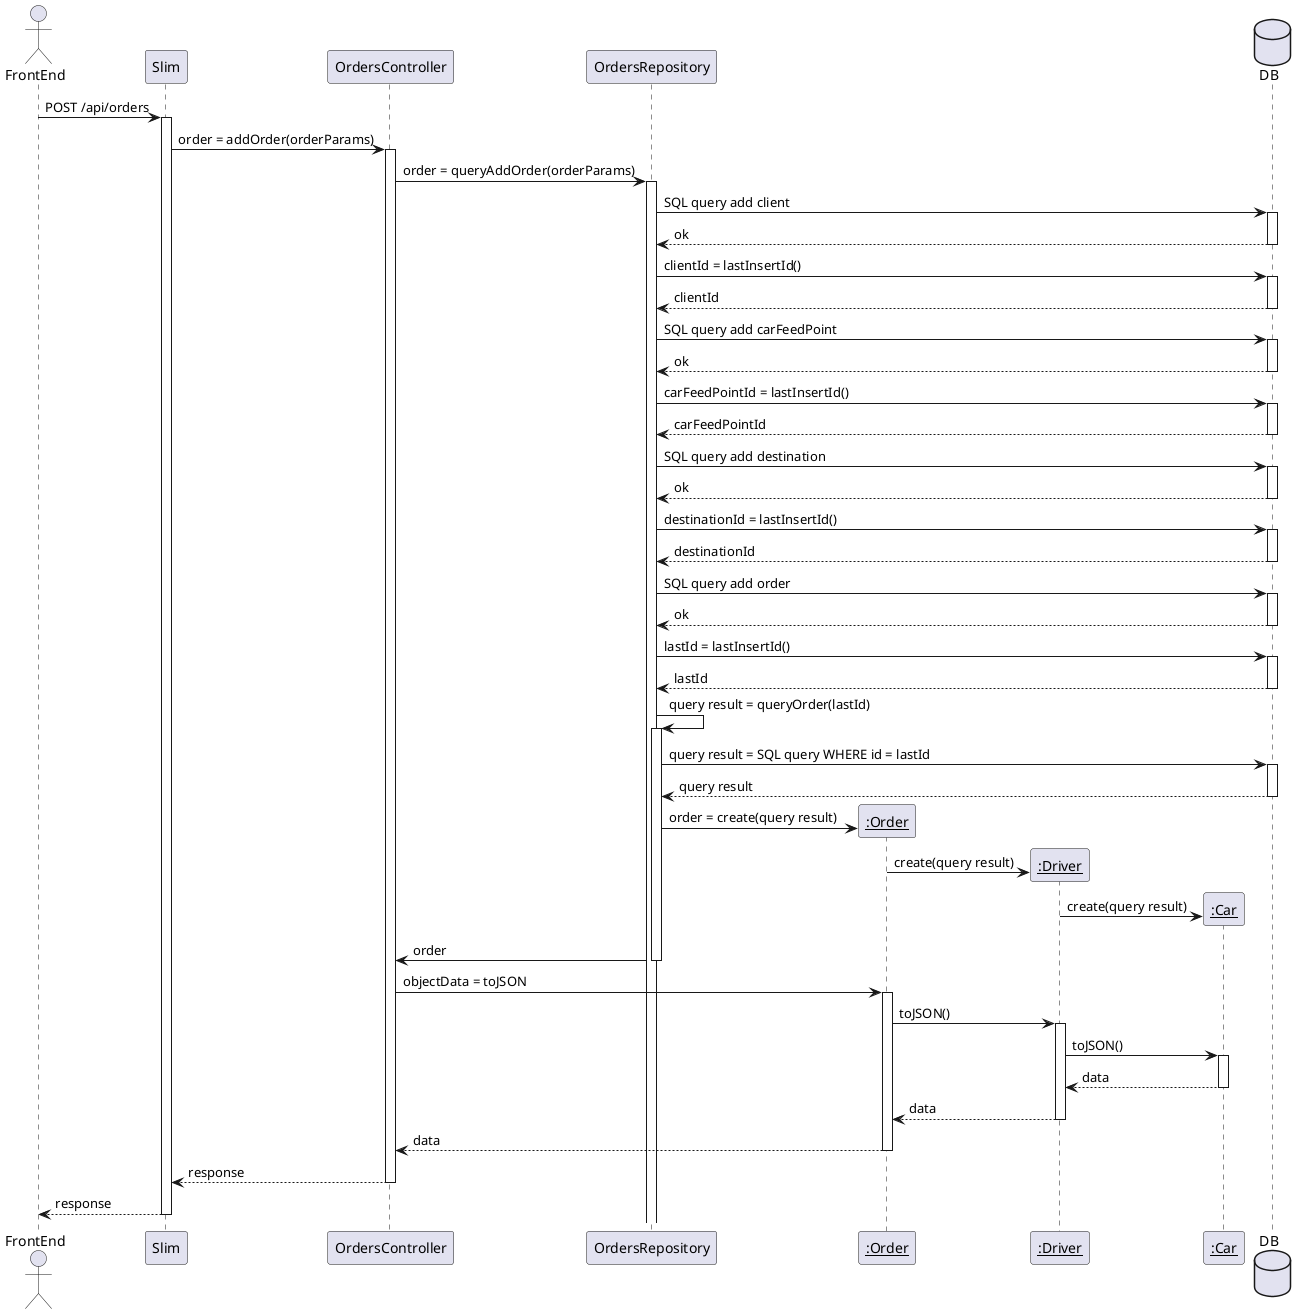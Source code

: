 http://www.plantuml.com/plantuml/uml/hPL1Rnen48Nl_XKM9pYWt2ErIXE8cgegD5Jg4KtMSt2xUBUsYPH_trcFs4oO1Q4LjzX-xyryG-ozInbYtkzg0rLkedsCJSZBu4nBsxxoBOHiDxNVVTXOHOSnFP0qDdMDSU3m6TicUOfy-t0usMvlYs2xdLX8B5QAHVIllOGNIlC01m7zPHnaU864Td5lp072pZ-NtksjNQysl-mDjFwcAUrrkFuLCZ9SKP7w68oSHMy_MN2kd4xBnXeYxDAiZz4ZKL4KVpmQ4VzlZ_7jooKrn6ID2gGYYtkAtVpypf5TtxQgFORy7aH38jNyH4T_ZKCfFLc4OvySjLz3oayXOQJbT7P99U6_h9w2WlY8wDQDlpwQ31yFA5D6OpfCsGV8lWbNfnJPuo5bo3X6lWJNfcEQaLZiLZowsB2PqIAcVPqFbvjlDiUUkzJ3F2fKZF3tr-NpqleUrLs8A0EFGQk8VNUdgSK3neQfp9mTKlW9vnZoyfhCvqpbMMSXMMXrKg_QE_UIIqxzdYgN17tvWrLUG0QYpSstpUg7aL63WAmJ_tHyfCYKaFcxixdCSv118iWXSQzQfdw0eV4e3qk6HlB-LOsOsYOaL3QXDvsscFhFyh2nqvax36w_g_y3

@startuml
actor FrontEnd
participant Slim
participant OrdersController
participant OrdersRepository
participant "__:Order__" as Order
participant "__:Driver__" as Driver
participant "__:Car__" as Car
database DB

FrontEnd -> Slim : POST /api/orders
activate Slim
Slim -> OrdersController : order = addOrder(orderParams)
activate OrdersController
OrdersController -> OrdersRepository : order = queryAddOrder(orderParams)
activate OrdersRepository

OrdersRepository -> DB : SQL query add client
activate DB
DB --> OrdersRepository : ok
deactivate DB
OrdersRepository -> DB : clientId = lastInsertId()
activate DB
DB --> OrdersRepository : clientId
deactivate DB
OrdersRepository -> DB : SQL query add carFeedPoint
activate DB
DB --> OrdersRepository : ok
deactivate DB
OrdersRepository -> DB : carFeedPointId = lastInsertId()
activate DB
DB --> OrdersRepository : carFeedPointId
deactivate DB
OrdersRepository -> DB : SQL query add destination
activate DB
DB --> OrdersRepository : ok
deactivate DB
OrdersRepository -> DB : destinationId = lastInsertId()
activate DB
DB --> OrdersRepository : destinationId
deactivate DB
OrdersRepository -> DB : SQL query add order
activate DB
DB --> OrdersRepository : ok
deactivate DB
OrdersRepository -> DB : lastId = lastInsertId()
activate DB
DB --> OrdersRepository : lastId
deactivate DB

OrdersRepository -> OrdersRepository : query result = queryOrder(lastId)
activate OrdersRepository
OrdersRepository -> DB : query result = SQL query WHERE id = lastId
activate DB
DB --> OrdersRepository : query result
deactivate DB

create Order
OrdersRepository -> Order : order = create(query result)
create Driver
Order -> Driver : create(query result)
create Car
Driver -> Car : create(query result)

OrdersRepository -> OrdersController : order
deactivate OrdersRepository

OrdersController -> Order : objectData = toJSON
activate Order
Order -> Driver : toJSON()
activate Driver
Driver -> Car : toJSON()
activate Car
Car --> Driver : data
deactivate Car
Driver --> Order : data
deactivate Driver
Order --> OrdersController : data
deactivate Order

OrdersController --> Slim : response
deactivate OrdersController
Slim --> FrontEnd : response
deactivate Slim
@enduml